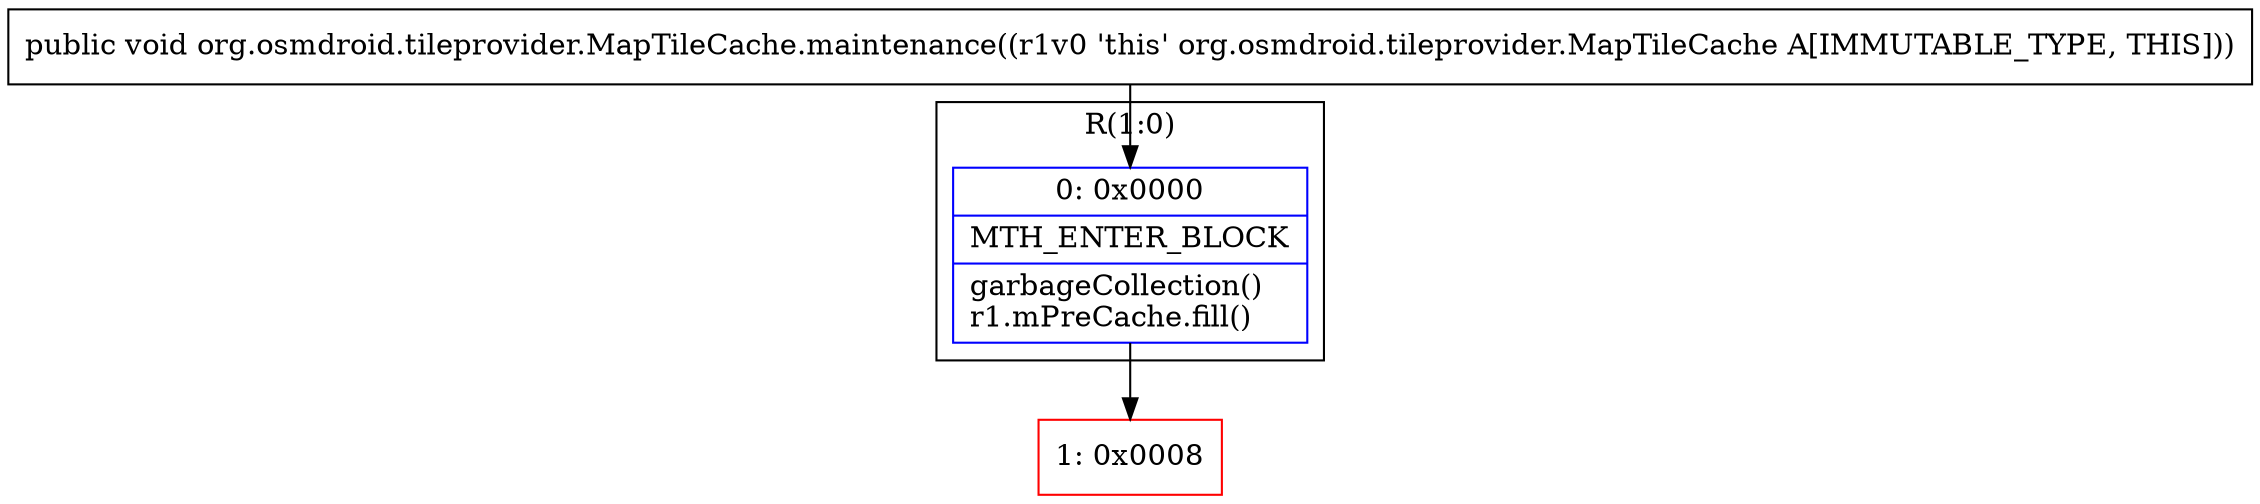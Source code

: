 digraph "CFG fororg.osmdroid.tileprovider.MapTileCache.maintenance()V" {
subgraph cluster_Region_325908300 {
label = "R(1:0)";
node [shape=record,color=blue];
Node_0 [shape=record,label="{0\:\ 0x0000|MTH_ENTER_BLOCK\l|garbageCollection()\lr1.mPreCache.fill()\l}"];
}
Node_1 [shape=record,color=red,label="{1\:\ 0x0008}"];
MethodNode[shape=record,label="{public void org.osmdroid.tileprovider.MapTileCache.maintenance((r1v0 'this' org.osmdroid.tileprovider.MapTileCache A[IMMUTABLE_TYPE, THIS])) }"];
MethodNode -> Node_0;
Node_0 -> Node_1;
}

